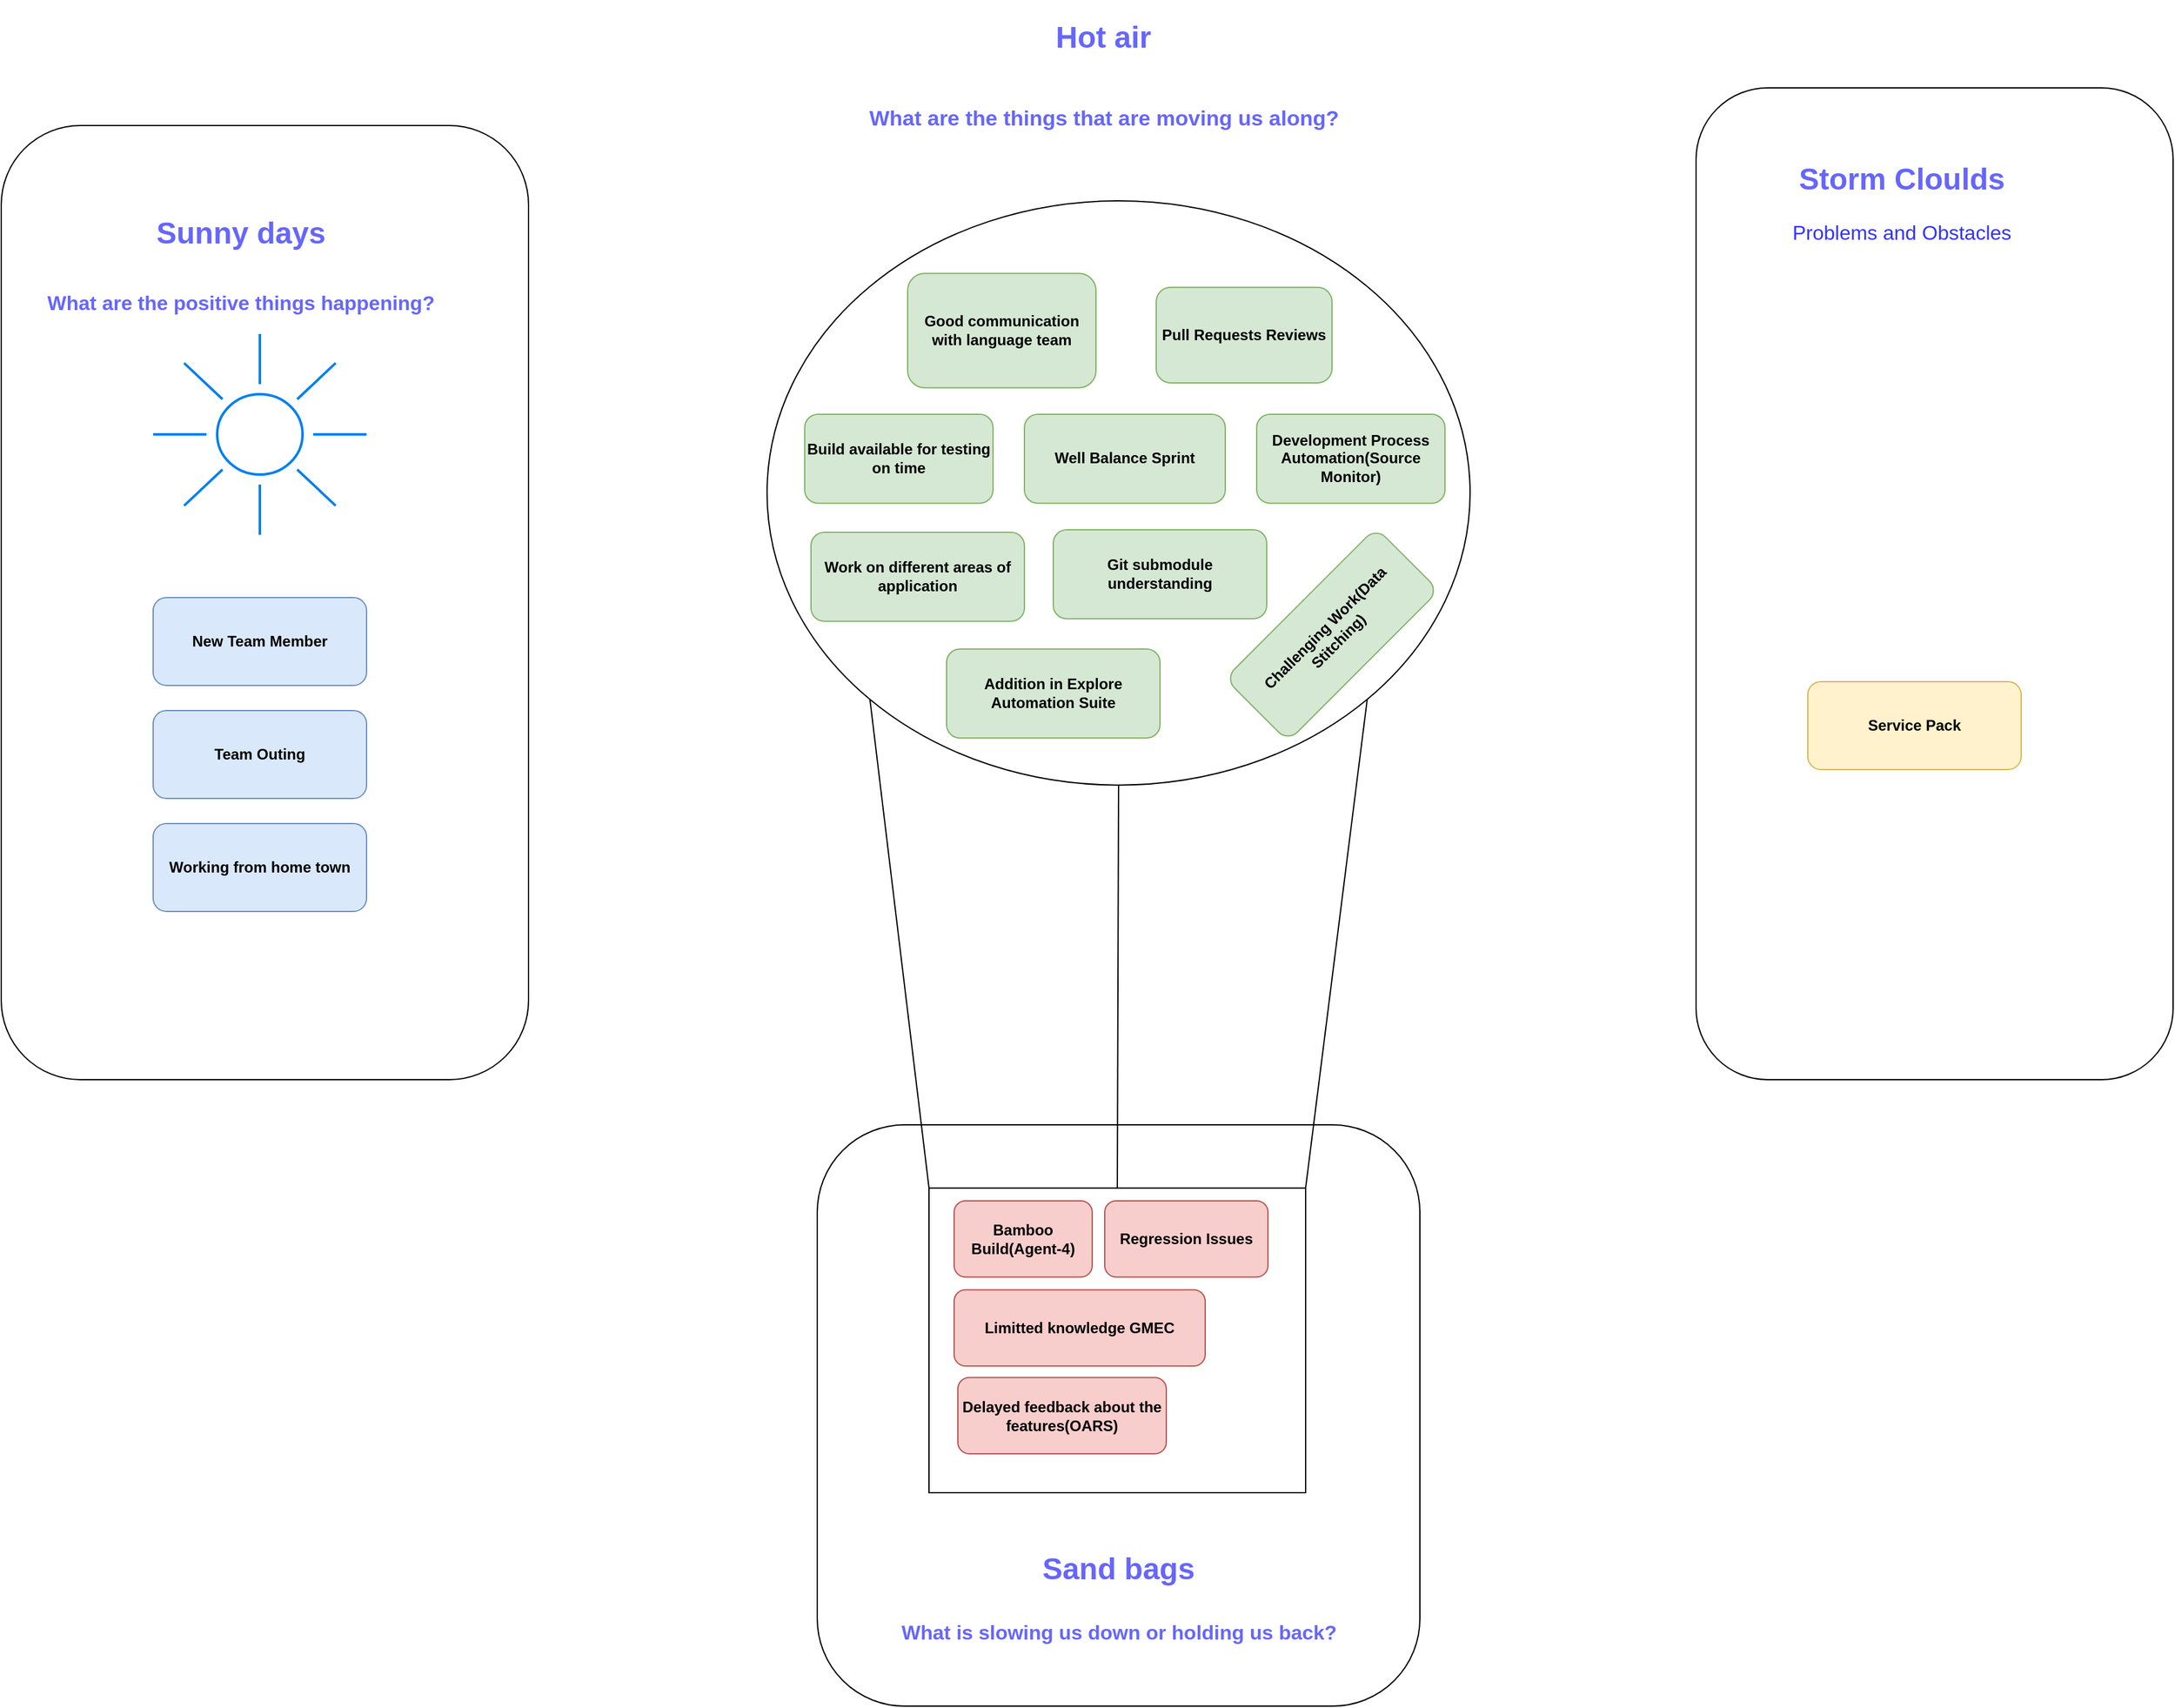 <mxfile version="21.3.5" type="github">
  <diagram name="Page-1" id="yT5Fr_4KWCaXBi1Gqpkg">
    <mxGraphModel dx="2062" dy="1815" grid="1" gridSize="10" guides="1" tooltips="1" connect="1" arrows="1" fold="1" page="1" pageScale="1" pageWidth="827" pageHeight="1169" math="0" shadow="0">
      <root>
        <mxCell id="0" />
        <mxCell id="1" parent="0" />
        <mxCell id="72nNHfJ5VNIHJHVC7PwM-6" value="" style="group;fontStyle=1" vertex="1" connectable="0" parent="1">
          <mxGeometry x="190" y="-360" width="510" height="1050" as="geometry" />
        </mxCell>
        <mxCell id="72nNHfJ5VNIHJHVC7PwM-56" value="" style="group" vertex="1" connectable="0" parent="72nNHfJ5VNIHJHVC7PwM-6">
          <mxGeometry x="-10" y="596" width="480" height="463" as="geometry" />
        </mxCell>
        <mxCell id="72nNHfJ5VNIHJHVC7PwM-53" value="" style="rounded=1;whiteSpace=wrap;html=1;" vertex="1" parent="72nNHfJ5VNIHJHVC7PwM-56">
          <mxGeometry width="480" height="463" as="geometry" />
        </mxCell>
        <mxCell id="72nNHfJ5VNIHJHVC7PwM-2" value="" style="rounded=0;whiteSpace=wrap;html=1;fontStyle=1" vertex="1" parent="72nNHfJ5VNIHJHVC7PwM-56">
          <mxGeometry x="89" y="50.34" width="300" height="242.66" as="geometry" />
        </mxCell>
        <mxCell id="72nNHfJ5VNIHJHVC7PwM-20" value="Bamboo Build(Agent-4)" style="rounded=1;whiteSpace=wrap;html=1;fillColor=#f8cecc;strokeColor=#b85450;fontStyle=1" vertex="1" parent="72nNHfJ5VNIHJHVC7PwM-56">
          <mxGeometry x="109" y="60.468" width="110" height="60.759" as="geometry" />
        </mxCell>
        <mxCell id="72nNHfJ5VNIHJHVC7PwM-23" value="Limitted knowledge GMEC" style="rounded=1;whiteSpace=wrap;html=1;fillColor=#f8cecc;strokeColor=#b85450;fontStyle=1" vertex="1" parent="72nNHfJ5VNIHJHVC7PwM-56">
          <mxGeometry x="109" y="131.354" width="200" height="60.759" as="geometry" />
        </mxCell>
        <mxCell id="72nNHfJ5VNIHJHVC7PwM-24" value="Regression Issues" style="rounded=1;whiteSpace=wrap;html=1;fillColor=#f8cecc;strokeColor=#b85450;fontStyle=1" vertex="1" parent="72nNHfJ5VNIHJHVC7PwM-56">
          <mxGeometry x="229" y="60.468" width="130" height="60.759" as="geometry" />
        </mxCell>
        <mxCell id="72nNHfJ5VNIHJHVC7PwM-35" value="Delayed feedback about the features(OARS)" style="rounded=1;whiteSpace=wrap;html=1;fillColor=#f8cecc;strokeColor=#b85450;fontStyle=1" vertex="1" parent="72nNHfJ5VNIHJHVC7PwM-56">
          <mxGeometry x="112" y="201.241" width="166" height="60.759" as="geometry" />
        </mxCell>
        <mxCell id="72nNHfJ5VNIHJHVC7PwM-46" value="" style="group" vertex="1" connectable="0" parent="1">
          <mxGeometry x="133.5" y="560" width="573" height="110" as="geometry" />
        </mxCell>
        <mxCell id="72nNHfJ5VNIHJHVC7PwM-32" value="What is slowing us down&amp;nbsp;or&amp;nbsp;holding us back?" style="text;html=1;strokeColor=none;fillColor=none;align=center;verticalAlign=middle;whiteSpace=wrap;rounded=0;fontColor=#6666FF;fontStyle=1;fontSize=16;" vertex="1" parent="72nNHfJ5VNIHJHVC7PwM-46">
          <mxGeometry y="50" width="573" height="60" as="geometry" />
        </mxCell>
        <mxCell id="72nNHfJ5VNIHJHVC7PwM-42" value="Sand bags" style="text;html=1;strokeColor=none;fillColor=none;align=center;verticalAlign=middle;whiteSpace=wrap;rounded=0;fontSize=24;fontColor=#6666FF;fontStyle=1" vertex="1" parent="72nNHfJ5VNIHJHVC7PwM-46">
          <mxGeometry x="216.5" width="140" height="60" as="geometry" />
        </mxCell>
        <mxCell id="72nNHfJ5VNIHJHVC7PwM-54" value="" style="group" vertex="1" connectable="0" parent="1">
          <mxGeometry x="-470" y="-560" width="420" height="760" as="geometry" />
        </mxCell>
        <mxCell id="72nNHfJ5VNIHJHVC7PwM-51" value="" style="rounded=1;whiteSpace=wrap;html=1;" vertex="1" parent="72nNHfJ5VNIHJHVC7PwM-54">
          <mxGeometry width="420" height="760" as="geometry" />
        </mxCell>
        <mxCell id="72nNHfJ5VNIHJHVC7PwM-19" value="" style="html=1;verticalLabelPosition=bottom;align=center;labelBackgroundColor=#ffffff;verticalAlign=top;strokeWidth=2;strokeColor=#0080F0;shadow=0;dashed=0;shape=mxgraph.ios7.icons.sun;pointerEvents=1;fontStyle=1" vertex="1" parent="72nNHfJ5VNIHJHVC7PwM-54">
          <mxGeometry x="121" y="166" width="170" height="160" as="geometry" />
        </mxCell>
        <mxCell id="72nNHfJ5VNIHJHVC7PwM-22" value="New Team Member" style="rounded=1;whiteSpace=wrap;html=1;fillColor=#dae8fc;strokeColor=#6c8ebf;fontStyle=1" vertex="1" parent="72nNHfJ5VNIHJHVC7PwM-54">
          <mxGeometry x="121" y="376" width="170" height="70" as="geometry" />
        </mxCell>
        <mxCell id="72nNHfJ5VNIHJHVC7PwM-30" value="Team Outing" style="rounded=1;whiteSpace=wrap;html=1;fillColor=#dae8fc;strokeColor=#6c8ebf;fontStyle=1" vertex="1" parent="72nNHfJ5VNIHJHVC7PwM-54">
          <mxGeometry x="121" y="466" width="170" height="70" as="geometry" />
        </mxCell>
        <mxCell id="72nNHfJ5VNIHJHVC7PwM-31" value="Working from home town" style="rounded=1;whiteSpace=wrap;html=1;fillColor=#dae8fc;strokeColor=#6c8ebf;fontStyle=1" vertex="1" parent="72nNHfJ5VNIHJHVC7PwM-54">
          <mxGeometry x="121" y="556" width="170" height="70" as="geometry" />
        </mxCell>
        <mxCell id="72nNHfJ5VNIHJHVC7PwM-48" value="" style="group" vertex="1" connectable="0" parent="72nNHfJ5VNIHJHVC7PwM-54">
          <mxGeometry x="16" y="56" width="350" height="100" as="geometry" />
        </mxCell>
        <mxCell id="72nNHfJ5VNIHJHVC7PwM-29" value="What are the positive things happening?" style="text;html=1;strokeColor=none;fillColor=none;align=center;verticalAlign=middle;whiteSpace=wrap;rounded=0;fontColor=#6666FF;fontStyle=1;fontSize=16;" vertex="1" parent="72nNHfJ5VNIHJHVC7PwM-48">
          <mxGeometry y="70" width="350" height="30" as="geometry" />
        </mxCell>
        <mxCell id="72nNHfJ5VNIHJHVC7PwM-39" value="Sunny days" style="text;html=1;strokeColor=none;fillColor=none;align=center;verticalAlign=middle;whiteSpace=wrap;rounded=0;fontSize=24;fontColor=#6666FF;fontStyle=1" vertex="1" parent="72nNHfJ5VNIHJHVC7PwM-48">
          <mxGeometry x="105" width="140" height="60" as="geometry" />
        </mxCell>
        <mxCell id="72nNHfJ5VNIHJHVC7PwM-55" value="" style="group" vertex="1" connectable="0" parent="1">
          <mxGeometry x="880" y="-590" width="380" height="790" as="geometry" />
        </mxCell>
        <mxCell id="72nNHfJ5VNIHJHVC7PwM-52" value="" style="rounded=1;whiteSpace=wrap;html=1;" vertex="1" parent="72nNHfJ5VNIHJHVC7PwM-55">
          <mxGeometry width="380" height="790" as="geometry" />
        </mxCell>
        <mxCell id="72nNHfJ5VNIHJHVC7PwM-27" value="" style="shape=image;html=1;verticalAlign=top;verticalLabelPosition=bottom;labelBackgroundColor=#ffffff;imageAspect=0;aspect=fixed;image=https://cdn1.iconfinder.com/data/icons/ionicons-sharp-vol-2/512/thunderstorm-sharp-128.png;fontStyle=1" vertex="1" parent="72nNHfJ5VNIHJHVC7PwM-55">
          <mxGeometry x="59" y="163" width="240" height="240" as="geometry" />
        </mxCell>
        <mxCell id="72nNHfJ5VNIHJHVC7PwM-21" value="Service Pack" style="rounded=1;whiteSpace=wrap;html=1;fillColor=#fff2cc;strokeColor=#d6b656;fontStyle=1" vertex="1" parent="72nNHfJ5VNIHJHVC7PwM-55">
          <mxGeometry x="89" y="473" width="170" height="70" as="geometry" />
        </mxCell>
        <mxCell id="72nNHfJ5VNIHJHVC7PwM-49" value="" style="group" vertex="1" connectable="0" parent="72nNHfJ5VNIHJHVC7PwM-55">
          <mxGeometry x="72" y="43" width="184" height="87" as="geometry" />
        </mxCell>
        <mxCell id="72nNHfJ5VNIHJHVC7PwM-43" value="Storm Cloulds" style="text;html=1;strokeColor=none;fillColor=none;align=center;verticalAlign=middle;whiteSpace=wrap;rounded=0;fontSize=24;fontColor=#6666FF;fontStyle=1" vertex="1" parent="72nNHfJ5VNIHJHVC7PwM-49">
          <mxGeometry x="7" width="170" height="60" as="geometry" />
        </mxCell>
        <mxCell id="72nNHfJ5VNIHJHVC7PwM-45" value="Problems and Obstacles" style="text;html=1;strokeColor=none;fillColor=none;align=center;verticalAlign=middle;whiteSpace=wrap;rounded=0;fontColor=#3333FF;fontSize=16;" vertex="1" parent="72nNHfJ5VNIHJHVC7PwM-49">
          <mxGeometry y="57" width="184" height="30" as="geometry" />
        </mxCell>
        <mxCell id="72nNHfJ5VNIHJHVC7PwM-3" value="" style="endArrow=none;html=1;rounded=0;exitX=0;exitY=0;exitDx=0;exitDy=0;entryX=0;entryY=1;entryDx=0;entryDy=0;fontStyle=1" edge="1" parent="1" source="72nNHfJ5VNIHJHVC7PwM-2" target="72nNHfJ5VNIHJHVC7PwM-1">
          <mxGeometry width="50" height="50" relative="1" as="geometry">
            <mxPoint x="300" y="217.215" as="sourcePoint" />
            <mxPoint x="220" y="-35.949" as="targetPoint" />
          </mxGeometry>
        </mxCell>
        <mxCell id="72nNHfJ5VNIHJHVC7PwM-5" value="" style="endArrow=none;html=1;rounded=0;entryX=0.5;entryY=1;entryDx=0;entryDy=0;exitX=0.5;exitY=0;exitDx=0;exitDy=0;fontStyle=1" edge="1" parent="1" source="72nNHfJ5VNIHJHVC7PwM-2" target="72nNHfJ5VNIHJHVC7PwM-1">
          <mxGeometry width="50" height="50" relative="1" as="geometry">
            <mxPoint x="400" y="196.962" as="sourcePoint" />
            <mxPoint x="450" y="146.329" as="targetPoint" />
          </mxGeometry>
        </mxCell>
        <mxCell id="72nNHfJ5VNIHJHVC7PwM-4" value="" style="endArrow=none;html=1;rounded=0;exitX=1;exitY=0;exitDx=0;exitDy=0;entryX=1;entryY=1;entryDx=0;entryDy=0;fontStyle=1" edge="1" parent="1" source="72nNHfJ5VNIHJHVC7PwM-2" target="72nNHfJ5VNIHJHVC7PwM-1">
          <mxGeometry width="50" height="50" relative="1" as="geometry">
            <mxPoint x="550" y="196.962" as="sourcePoint" />
            <mxPoint x="600" y="146.329" as="targetPoint" />
          </mxGeometry>
        </mxCell>
        <mxCell id="72nNHfJ5VNIHJHVC7PwM-58" value="" style="group" vertex="1" connectable="0" parent="1">
          <mxGeometry x="140" y="-660" width="560" height="625.32" as="geometry" />
        </mxCell>
        <mxCell id="72nNHfJ5VNIHJHVC7PwM-47" value="" style="group" vertex="1" connectable="0" parent="72nNHfJ5VNIHJHVC7PwM-58">
          <mxGeometry x="69.5" width="397" height="130" as="geometry" />
        </mxCell>
        <mxCell id="72nNHfJ5VNIHJHVC7PwM-38" value="What are the things that are moving us along?" style="text;html=1;strokeColor=none;fillColor=none;align=center;verticalAlign=middle;whiteSpace=wrap;rounded=0;fontSize=17;fontColor=#6666FF;fontStyle=1" vertex="1" parent="72nNHfJ5VNIHJHVC7PwM-47">
          <mxGeometry y="60" width="397" height="70" as="geometry" />
        </mxCell>
        <mxCell id="72nNHfJ5VNIHJHVC7PwM-41" value="Hot air" style="text;html=1;strokeColor=none;fillColor=none;align=center;verticalAlign=middle;whiteSpace=wrap;rounded=0;fontSize=24;fontColor=#6666FF;fontStyle=1" vertex="1" parent="72nNHfJ5VNIHJHVC7PwM-47">
          <mxGeometry x="128.5" width="140" height="60" as="geometry" />
        </mxCell>
        <mxCell id="72nNHfJ5VNIHJHVC7PwM-57" value="" style="group" vertex="1" connectable="0" parent="72nNHfJ5VNIHJHVC7PwM-58">
          <mxGeometry y="160" width="560" height="465.32" as="geometry" />
        </mxCell>
        <mxCell id="72nNHfJ5VNIHJHVC7PwM-1" value="" style="ellipse;whiteSpace=wrap;html=1;fontStyle=1" vertex="1" parent="72nNHfJ5VNIHJHVC7PwM-57">
          <mxGeometry width="560" height="465.32" as="geometry" />
        </mxCell>
        <mxCell id="72nNHfJ5VNIHJHVC7PwM-13" value="Good communication with language team" style="rounded=1;whiteSpace=wrap;html=1;fillColor=#d5e8d4;strokeColor=#82b366;fontStyle=1" vertex="1" parent="72nNHfJ5VNIHJHVC7PwM-57">
          <mxGeometry x="112" y="57.759" width="150" height="91.139" as="geometry" />
        </mxCell>
        <mxCell id="72nNHfJ5VNIHJHVC7PwM-14" value="Pull Requests Reviews" style="rounded=1;whiteSpace=wrap;html=1;fillColor=#d5e8d4;strokeColor=#82b366;fontStyle=1" vertex="1" parent="72nNHfJ5VNIHJHVC7PwM-57">
          <mxGeometry x="310" y="68.89" width="140" height="76.11" as="geometry" />
        </mxCell>
        <mxCell id="72nNHfJ5VNIHJHVC7PwM-15" value="Build available for testing on time" style="rounded=1;whiteSpace=wrap;html=1;fillColor=#d5e8d4;strokeColor=#82b366;fontStyle=1" vertex="1" parent="72nNHfJ5VNIHJHVC7PwM-57">
          <mxGeometry x="30" y="170.002" width="150" height="70.886" as="geometry" />
        </mxCell>
        <mxCell id="72nNHfJ5VNIHJHVC7PwM-16" value="Well Balance Sprint" style="rounded=1;whiteSpace=wrap;html=1;fillColor=#d5e8d4;strokeColor=#82b366;fontStyle=1" vertex="1" parent="72nNHfJ5VNIHJHVC7PwM-57">
          <mxGeometry x="205" y="170.002" width="160" height="70.886" as="geometry" />
        </mxCell>
        <mxCell id="72nNHfJ5VNIHJHVC7PwM-17" value="Work on different areas of application" style="rounded=1;whiteSpace=wrap;html=1;fillColor=#d5e8d4;strokeColor=#82b366;fontStyle=1" vertex="1" parent="72nNHfJ5VNIHJHVC7PwM-57">
          <mxGeometry x="35" y="264.001" width="170" height="70.886" as="geometry" />
        </mxCell>
        <mxCell id="72nNHfJ5VNIHJHVC7PwM-28" value="Git submodule understanding" style="rounded=1;whiteSpace=wrap;html=1;fillColor=#d5e8d4;strokeColor=#82b366;fontStyle=1" vertex="1" parent="72nNHfJ5VNIHJHVC7PwM-57">
          <mxGeometry x="228" y="262.005" width="170" height="70.886" as="geometry" />
        </mxCell>
        <mxCell id="72nNHfJ5VNIHJHVC7PwM-40" value="Development Process Automation(Source Monitor)" style="rounded=1;whiteSpace=wrap;html=1;fillColor=#d5e8d4;strokeColor=#82b366;fontStyle=1" vertex="1" parent="72nNHfJ5VNIHJHVC7PwM-57">
          <mxGeometry x="390" y="170" width="150" height="70.89" as="geometry" />
        </mxCell>
        <mxCell id="72nNHfJ5VNIHJHVC7PwM-44" value="Addition in Explore Automation Suite" style="rounded=1;whiteSpace=wrap;html=1;fillColor=#d5e8d4;strokeColor=#82b366;fontStyle=1" vertex="1" parent="72nNHfJ5VNIHJHVC7PwM-57">
          <mxGeometry x="143" y="357.005" width="170" height="70.886" as="geometry" />
        </mxCell>
        <mxCell id="72nNHfJ5VNIHJHVC7PwM-59" value="Challenging Work(Data Stitching)" style="rounded=1;whiteSpace=wrap;html=1;fillColor=#d5e8d4;strokeColor=#82b366;fontStyle=1;rotation=-45;" vertex="1" parent="72nNHfJ5VNIHJHVC7PwM-57">
          <mxGeometry x="365" y="310.005" width="170" height="70.886" as="geometry" />
        </mxCell>
      </root>
    </mxGraphModel>
  </diagram>
</mxfile>

